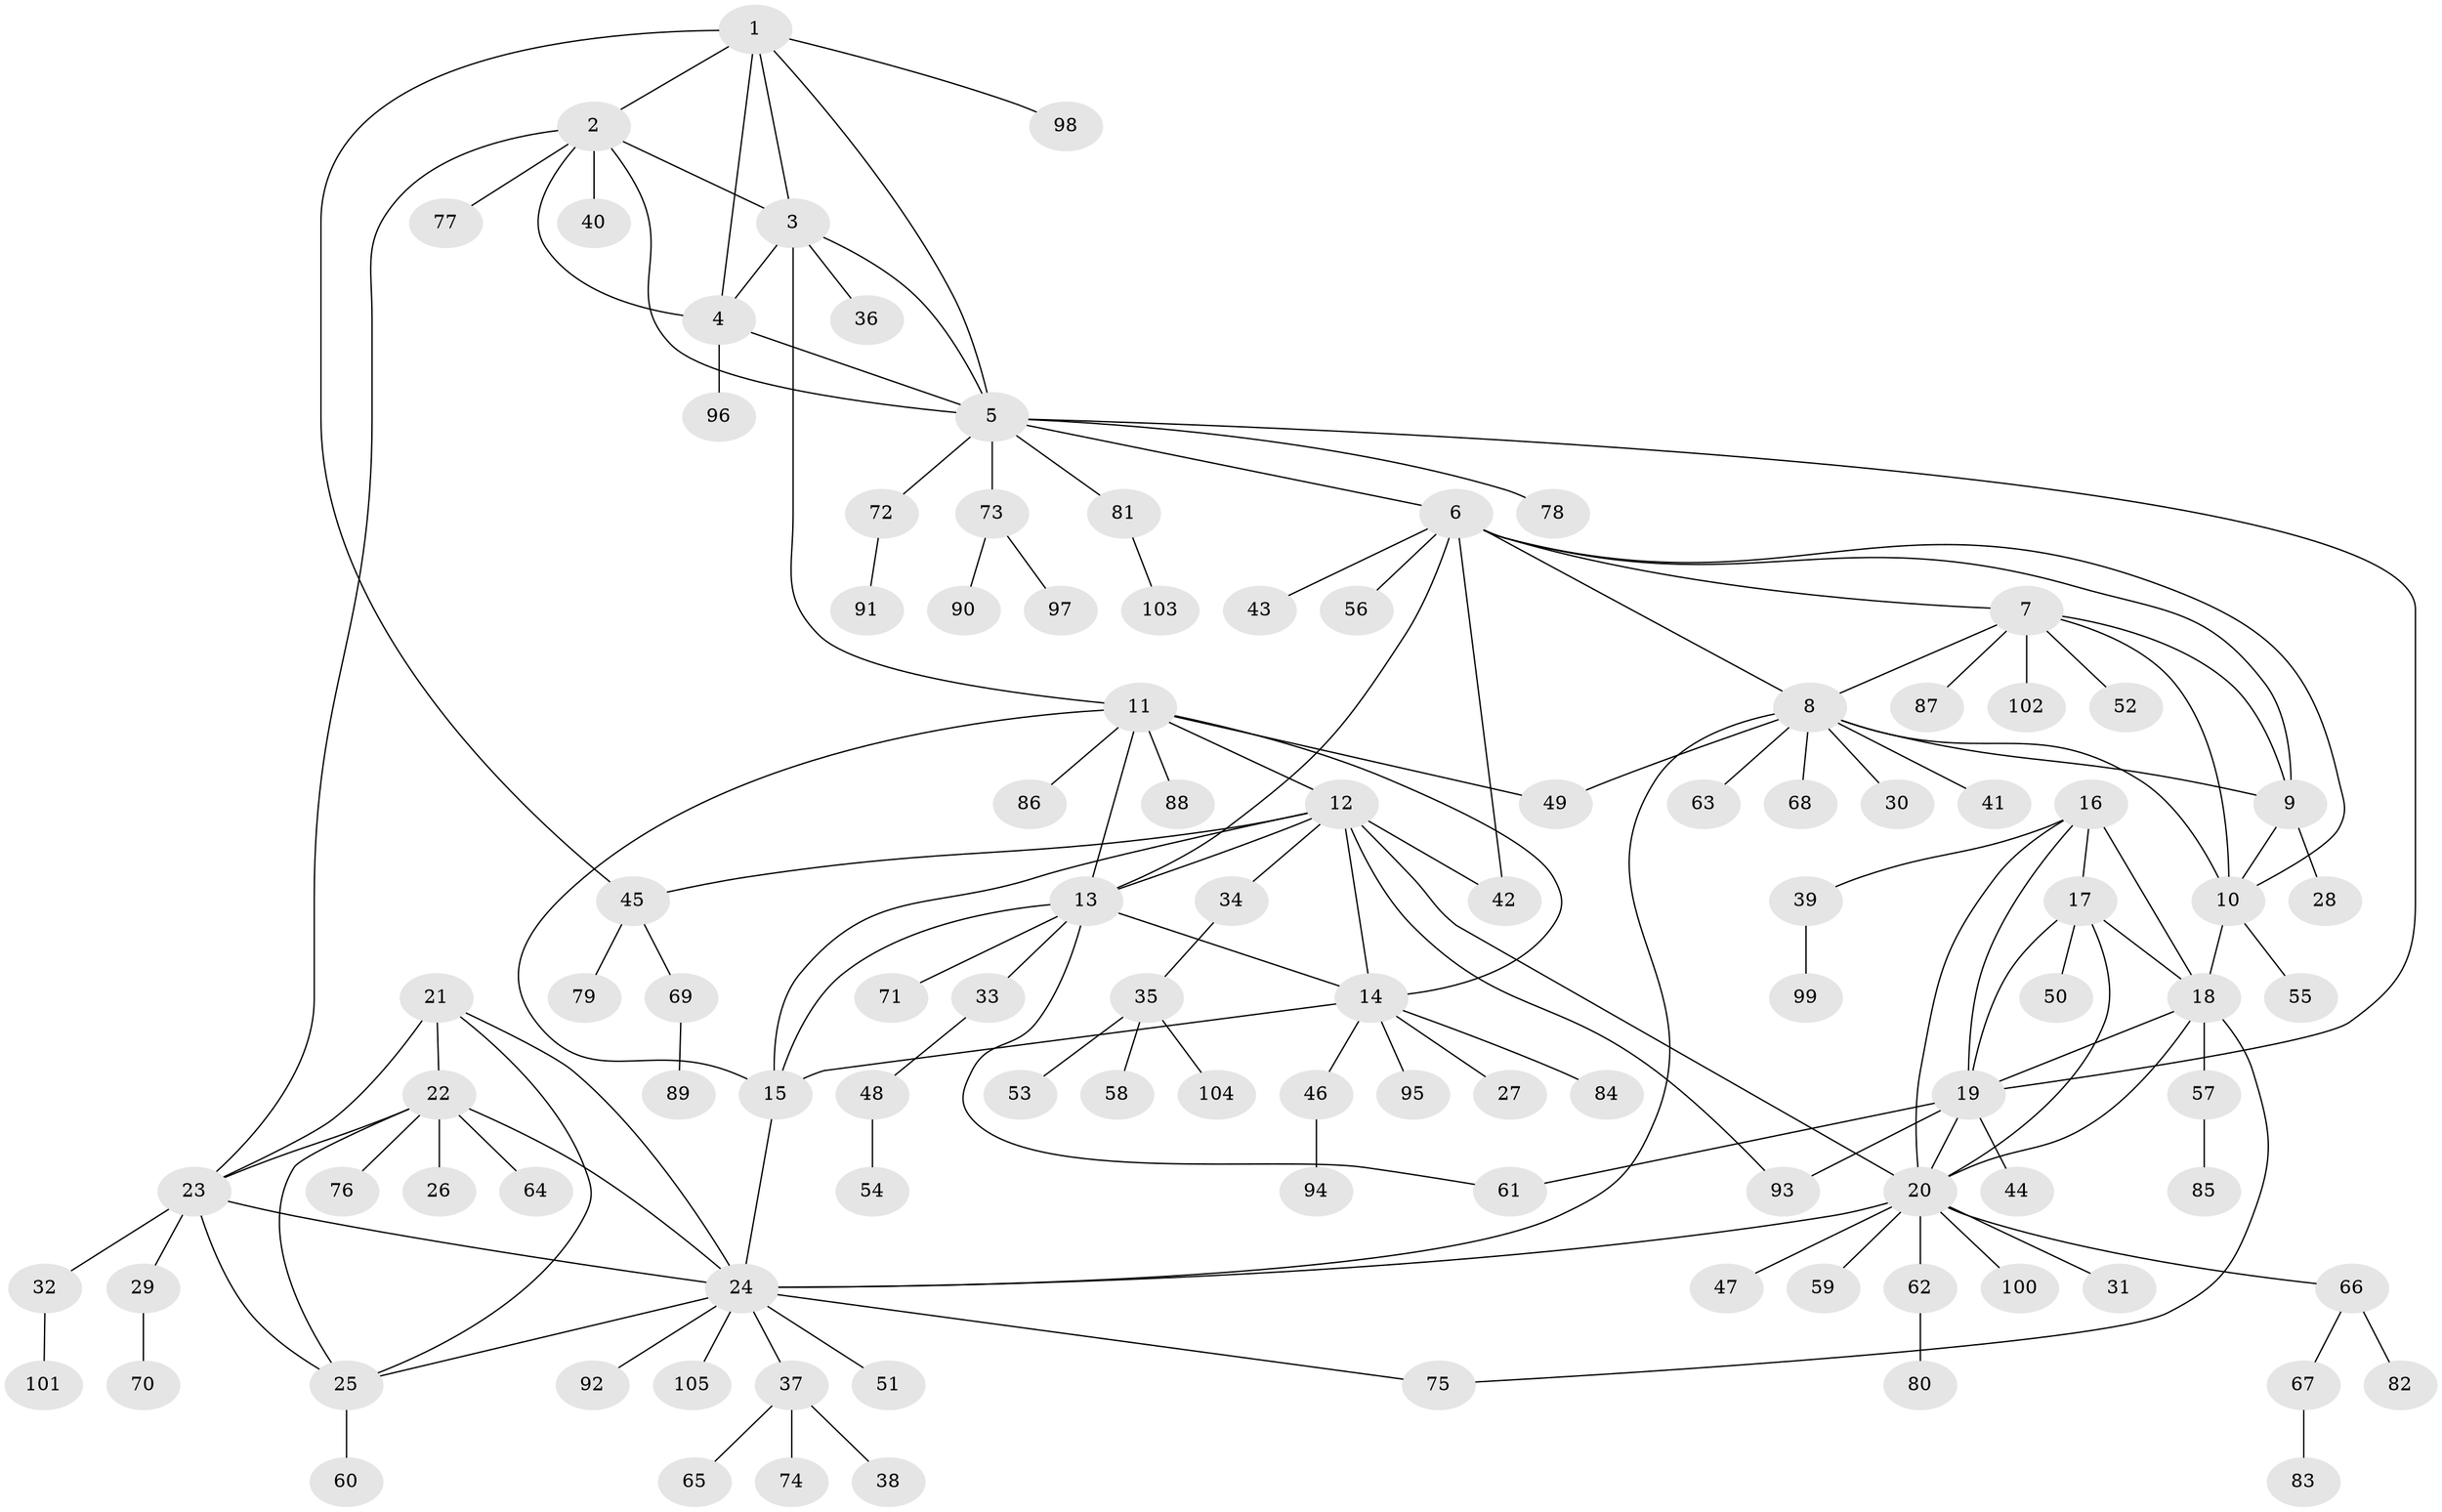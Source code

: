 // Generated by graph-tools (version 1.1) at 2025/56/03/09/25 04:56:00]
// undirected, 105 vertices, 146 edges
graph export_dot {
graph [start="1"]
  node [color=gray90,style=filled];
  1;
  2;
  3;
  4;
  5;
  6;
  7;
  8;
  9;
  10;
  11;
  12;
  13;
  14;
  15;
  16;
  17;
  18;
  19;
  20;
  21;
  22;
  23;
  24;
  25;
  26;
  27;
  28;
  29;
  30;
  31;
  32;
  33;
  34;
  35;
  36;
  37;
  38;
  39;
  40;
  41;
  42;
  43;
  44;
  45;
  46;
  47;
  48;
  49;
  50;
  51;
  52;
  53;
  54;
  55;
  56;
  57;
  58;
  59;
  60;
  61;
  62;
  63;
  64;
  65;
  66;
  67;
  68;
  69;
  70;
  71;
  72;
  73;
  74;
  75;
  76;
  77;
  78;
  79;
  80;
  81;
  82;
  83;
  84;
  85;
  86;
  87;
  88;
  89;
  90;
  91;
  92;
  93;
  94;
  95;
  96;
  97;
  98;
  99;
  100;
  101;
  102;
  103;
  104;
  105;
  1 -- 2;
  1 -- 3;
  1 -- 4;
  1 -- 5;
  1 -- 45;
  1 -- 98;
  2 -- 3;
  2 -- 4;
  2 -- 5;
  2 -- 23;
  2 -- 40;
  2 -- 77;
  3 -- 4;
  3 -- 5;
  3 -- 11;
  3 -- 36;
  4 -- 5;
  4 -- 96;
  5 -- 6;
  5 -- 19;
  5 -- 72;
  5 -- 73;
  5 -- 78;
  5 -- 81;
  6 -- 7;
  6 -- 8;
  6 -- 9;
  6 -- 10;
  6 -- 13;
  6 -- 42;
  6 -- 43;
  6 -- 56;
  7 -- 8;
  7 -- 9;
  7 -- 10;
  7 -- 52;
  7 -- 87;
  7 -- 102;
  8 -- 9;
  8 -- 10;
  8 -- 24;
  8 -- 30;
  8 -- 41;
  8 -- 49;
  8 -- 63;
  8 -- 68;
  9 -- 10;
  9 -- 28;
  10 -- 18;
  10 -- 55;
  11 -- 12;
  11 -- 13;
  11 -- 14;
  11 -- 15;
  11 -- 49;
  11 -- 86;
  11 -- 88;
  12 -- 13;
  12 -- 14;
  12 -- 15;
  12 -- 20;
  12 -- 34;
  12 -- 42;
  12 -- 45;
  12 -- 93;
  13 -- 14;
  13 -- 15;
  13 -- 33;
  13 -- 61;
  13 -- 71;
  14 -- 15;
  14 -- 27;
  14 -- 46;
  14 -- 84;
  14 -- 95;
  15 -- 24;
  16 -- 17;
  16 -- 18;
  16 -- 19;
  16 -- 20;
  16 -- 39;
  17 -- 18;
  17 -- 19;
  17 -- 20;
  17 -- 50;
  18 -- 19;
  18 -- 20;
  18 -- 57;
  18 -- 75;
  19 -- 20;
  19 -- 44;
  19 -- 61;
  19 -- 93;
  20 -- 24;
  20 -- 31;
  20 -- 47;
  20 -- 59;
  20 -- 62;
  20 -- 66;
  20 -- 100;
  21 -- 22;
  21 -- 23;
  21 -- 24;
  21 -- 25;
  22 -- 23;
  22 -- 24;
  22 -- 25;
  22 -- 26;
  22 -- 64;
  22 -- 76;
  23 -- 24;
  23 -- 25;
  23 -- 29;
  23 -- 32;
  24 -- 25;
  24 -- 37;
  24 -- 51;
  24 -- 75;
  24 -- 92;
  24 -- 105;
  25 -- 60;
  29 -- 70;
  32 -- 101;
  33 -- 48;
  34 -- 35;
  35 -- 53;
  35 -- 58;
  35 -- 104;
  37 -- 38;
  37 -- 65;
  37 -- 74;
  39 -- 99;
  45 -- 69;
  45 -- 79;
  46 -- 94;
  48 -- 54;
  57 -- 85;
  62 -- 80;
  66 -- 67;
  66 -- 82;
  67 -- 83;
  69 -- 89;
  72 -- 91;
  73 -- 90;
  73 -- 97;
  81 -- 103;
}
